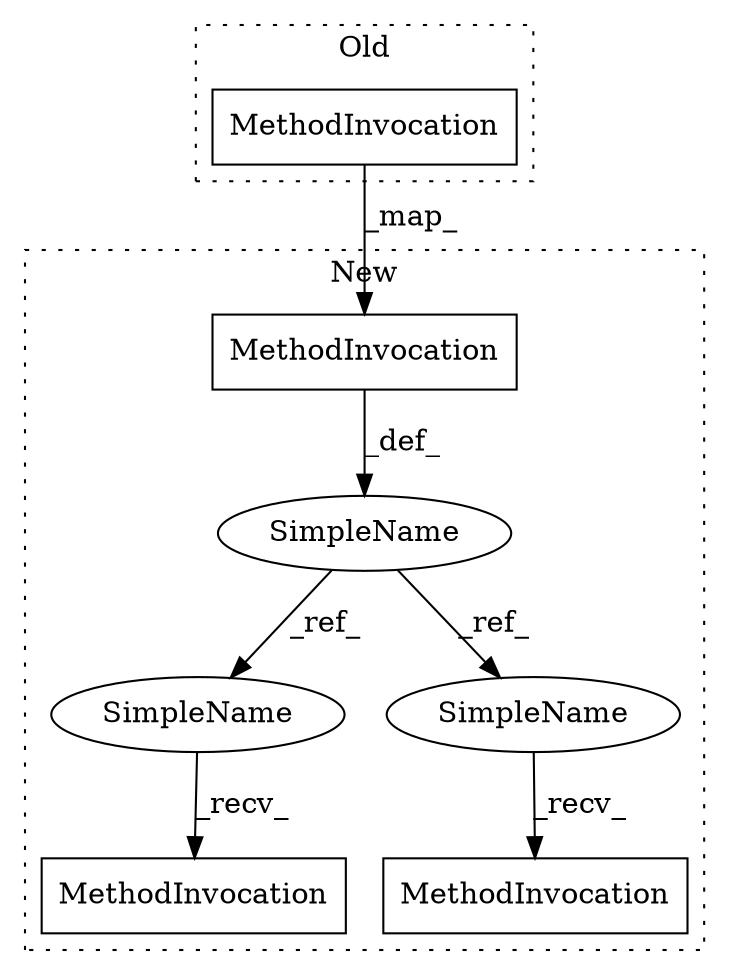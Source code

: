 digraph G {
subgraph cluster0 {
4 [label="MethodInvocation" a="32" s="2135,2215" l="12,1" shape="box"];
label = "Old";
style="dotted";
}
subgraph cluster1 {
1 [label="MethodInvocation" a="32" s="2156,2236" l="12,1" shape="box"];
2 [label="MethodInvocation" a="32" s="2301" l="25" shape="box"];
3 [label="MethodInvocation" a="32" s="2368" l="24" shape="box"];
5 [label="SimpleName" a="42" s="2146" l="7" shape="ellipse"];
6 [label="SimpleName" a="42" s="2293" l="7" shape="ellipse"];
7 [label="SimpleName" a="42" s="2360" l="7" shape="ellipse"];
label = "New";
style="dotted";
}
1 -> 5 [label="_def_"];
4 -> 1 [label="_map_"];
5 -> 7 [label="_ref_"];
5 -> 6 [label="_ref_"];
6 -> 2 [label="_recv_"];
7 -> 3 [label="_recv_"];
}